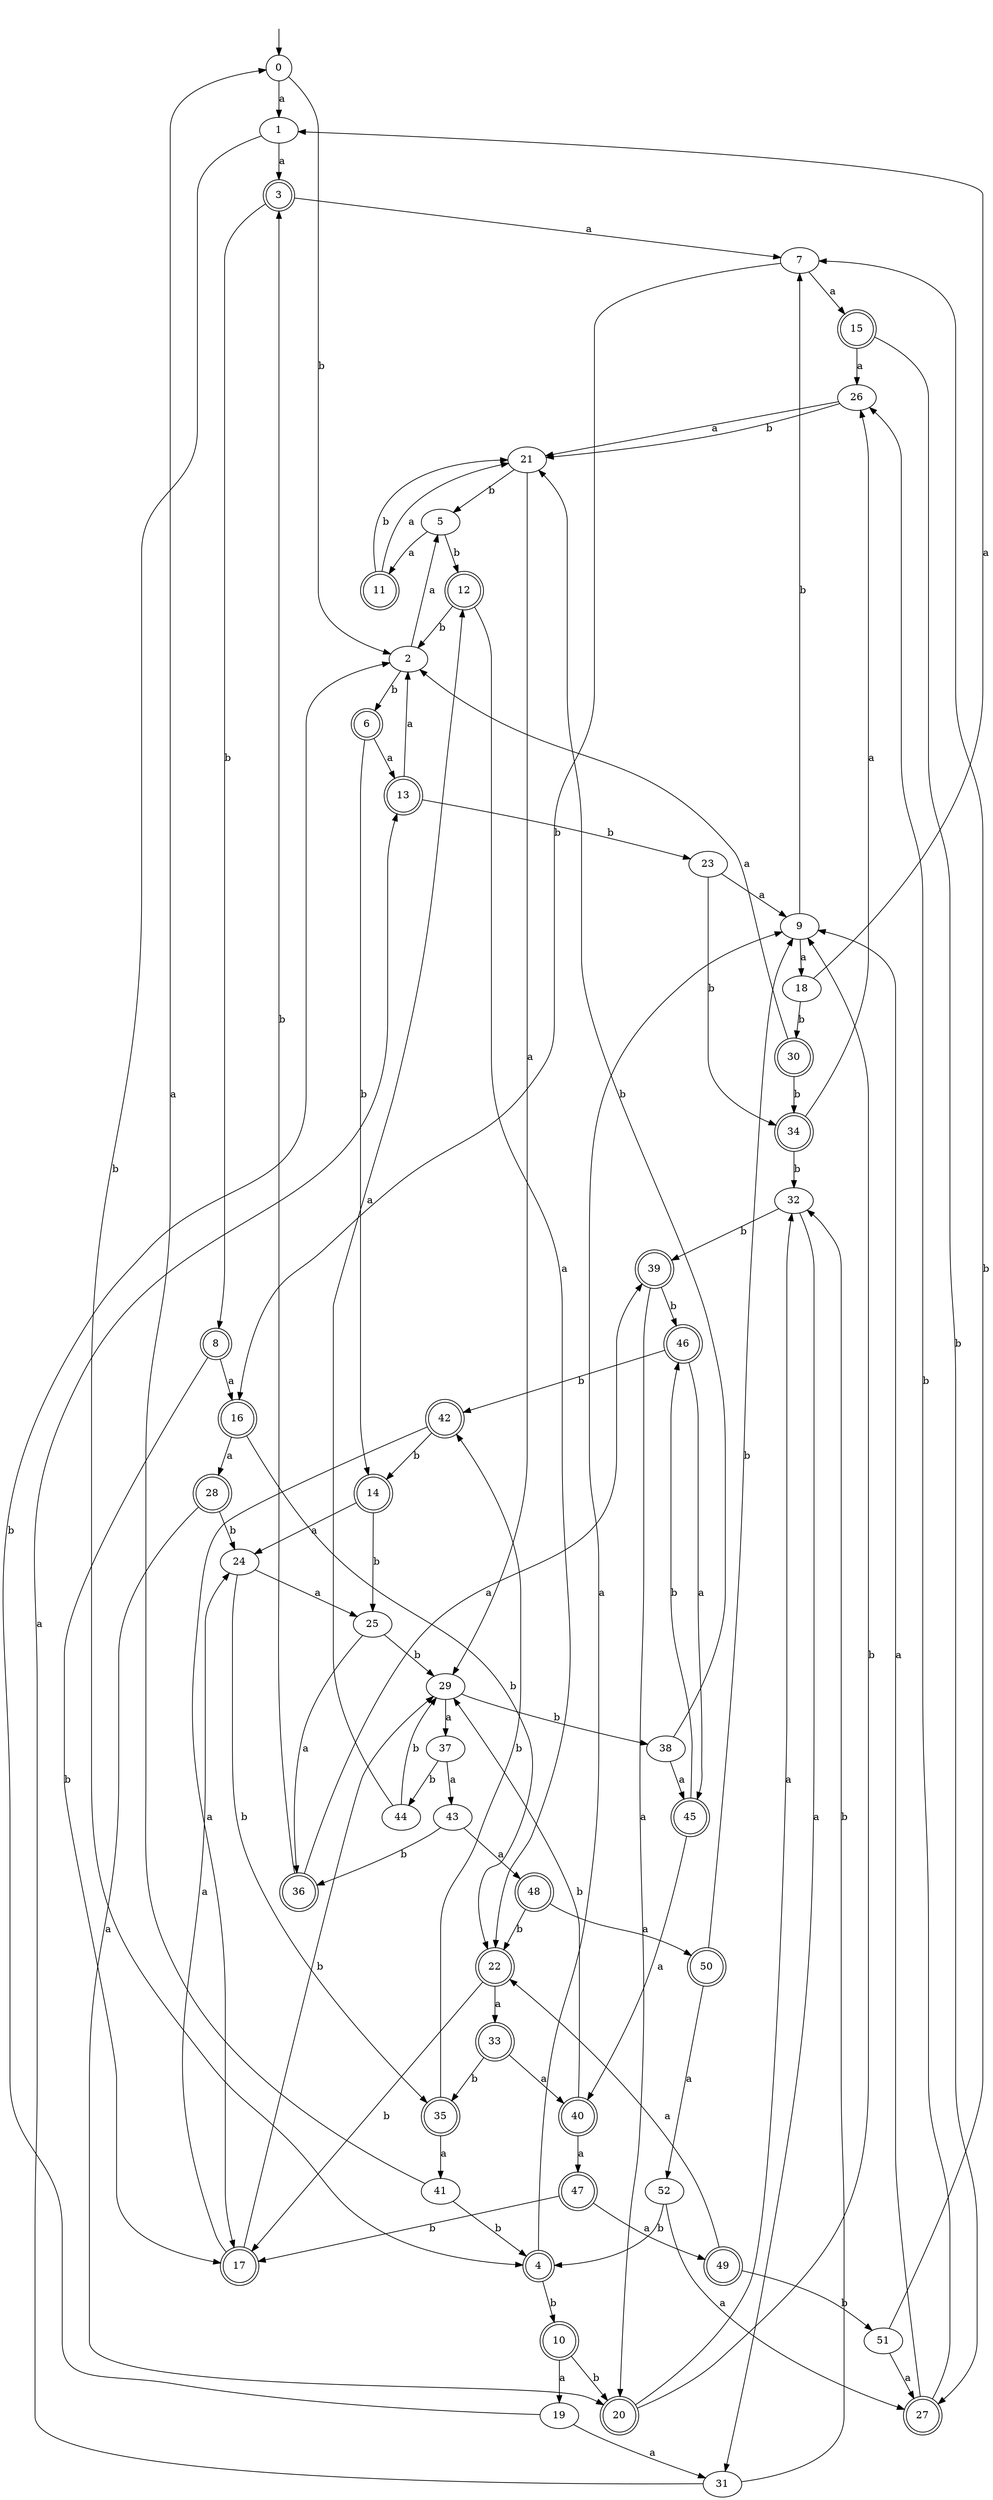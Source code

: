 digraph RandomDFA {
  __start0 [label="", shape=none];
  __start0 -> 0 [label=""];
  0 [shape=circle]
  0 -> 1 [label="a"]
  0 -> 2 [label="b"]
  1
  1 -> 3 [label="a"]
  1 -> 4 [label="b"]
  2
  2 -> 5 [label="a"]
  2 -> 6 [label="b"]
  3 [shape=doublecircle]
  3 -> 7 [label="a"]
  3 -> 8 [label="b"]
  4 [shape=doublecircle]
  4 -> 9 [label="a"]
  4 -> 10 [label="b"]
  5
  5 -> 11 [label="a"]
  5 -> 12 [label="b"]
  6 [shape=doublecircle]
  6 -> 13 [label="a"]
  6 -> 14 [label="b"]
  7
  7 -> 15 [label="a"]
  7 -> 16 [label="b"]
  8 [shape=doublecircle]
  8 -> 16 [label="a"]
  8 -> 17 [label="b"]
  9
  9 -> 18 [label="a"]
  9 -> 7 [label="b"]
  10 [shape=doublecircle]
  10 -> 19 [label="a"]
  10 -> 20 [label="b"]
  11 [shape=doublecircle]
  11 -> 21 [label="a"]
  11 -> 21 [label="b"]
  12 [shape=doublecircle]
  12 -> 22 [label="a"]
  12 -> 2 [label="b"]
  13 [shape=doublecircle]
  13 -> 2 [label="a"]
  13 -> 23 [label="b"]
  14 [shape=doublecircle]
  14 -> 24 [label="a"]
  14 -> 25 [label="b"]
  15 [shape=doublecircle]
  15 -> 26 [label="a"]
  15 -> 27 [label="b"]
  16 [shape=doublecircle]
  16 -> 28 [label="a"]
  16 -> 22 [label="b"]
  17 [shape=doublecircle]
  17 -> 24 [label="a"]
  17 -> 29 [label="b"]
  18
  18 -> 1 [label="a"]
  18 -> 30 [label="b"]
  19
  19 -> 31 [label="a"]
  19 -> 2 [label="b"]
  20 [shape=doublecircle]
  20 -> 32 [label="a"]
  20 -> 9 [label="b"]
  21
  21 -> 29 [label="a"]
  21 -> 5 [label="b"]
  22 [shape=doublecircle]
  22 -> 33 [label="a"]
  22 -> 17 [label="b"]
  23
  23 -> 9 [label="a"]
  23 -> 34 [label="b"]
  24
  24 -> 25 [label="a"]
  24 -> 35 [label="b"]
  25
  25 -> 36 [label="a"]
  25 -> 29 [label="b"]
  26
  26 -> 21 [label="a"]
  26 -> 21 [label="b"]
  27 [shape=doublecircle]
  27 -> 9 [label="a"]
  27 -> 26 [label="b"]
  28 [shape=doublecircle]
  28 -> 20 [label="a"]
  28 -> 24 [label="b"]
  29
  29 -> 37 [label="a"]
  29 -> 38 [label="b"]
  30 [shape=doublecircle]
  30 -> 2 [label="a"]
  30 -> 34 [label="b"]
  31
  31 -> 13 [label="a"]
  31 -> 32 [label="b"]
  32
  32 -> 31 [label="a"]
  32 -> 39 [label="b"]
  33 [shape=doublecircle]
  33 -> 40 [label="a"]
  33 -> 35 [label="b"]
  34 [shape=doublecircle]
  34 -> 26 [label="a"]
  34 -> 32 [label="b"]
  35 [shape=doublecircle]
  35 -> 41 [label="a"]
  35 -> 42 [label="b"]
  36 [shape=doublecircle]
  36 -> 39 [label="a"]
  36 -> 3 [label="b"]
  37
  37 -> 43 [label="a"]
  37 -> 44 [label="b"]
  38
  38 -> 45 [label="a"]
  38 -> 21 [label="b"]
  39 [shape=doublecircle]
  39 -> 20 [label="a"]
  39 -> 46 [label="b"]
  40 [shape=doublecircle]
  40 -> 47 [label="a"]
  40 -> 29 [label="b"]
  41
  41 -> 0 [label="a"]
  41 -> 4 [label="b"]
  42 [shape=doublecircle]
  42 -> 17 [label="a"]
  42 -> 14 [label="b"]
  43
  43 -> 48 [label="a"]
  43 -> 36 [label="b"]
  44
  44 -> 12 [label="a"]
  44 -> 29 [label="b"]
  45 [shape=doublecircle]
  45 -> 40 [label="a"]
  45 -> 46 [label="b"]
  46 [shape=doublecircle]
  46 -> 45 [label="a"]
  46 -> 42 [label="b"]
  47 [shape=doublecircle]
  47 -> 49 [label="a"]
  47 -> 17 [label="b"]
  48 [shape=doublecircle]
  48 -> 50 [label="a"]
  48 -> 22 [label="b"]
  49 [shape=doublecircle]
  49 -> 22 [label="a"]
  49 -> 51 [label="b"]
  50 [shape=doublecircle]
  50 -> 52 [label="a"]
  50 -> 9 [label="b"]
  51
  51 -> 27 [label="a"]
  51 -> 7 [label="b"]
  52
  52 -> 27 [label="a"]
  52 -> 4 [label="b"]
}
